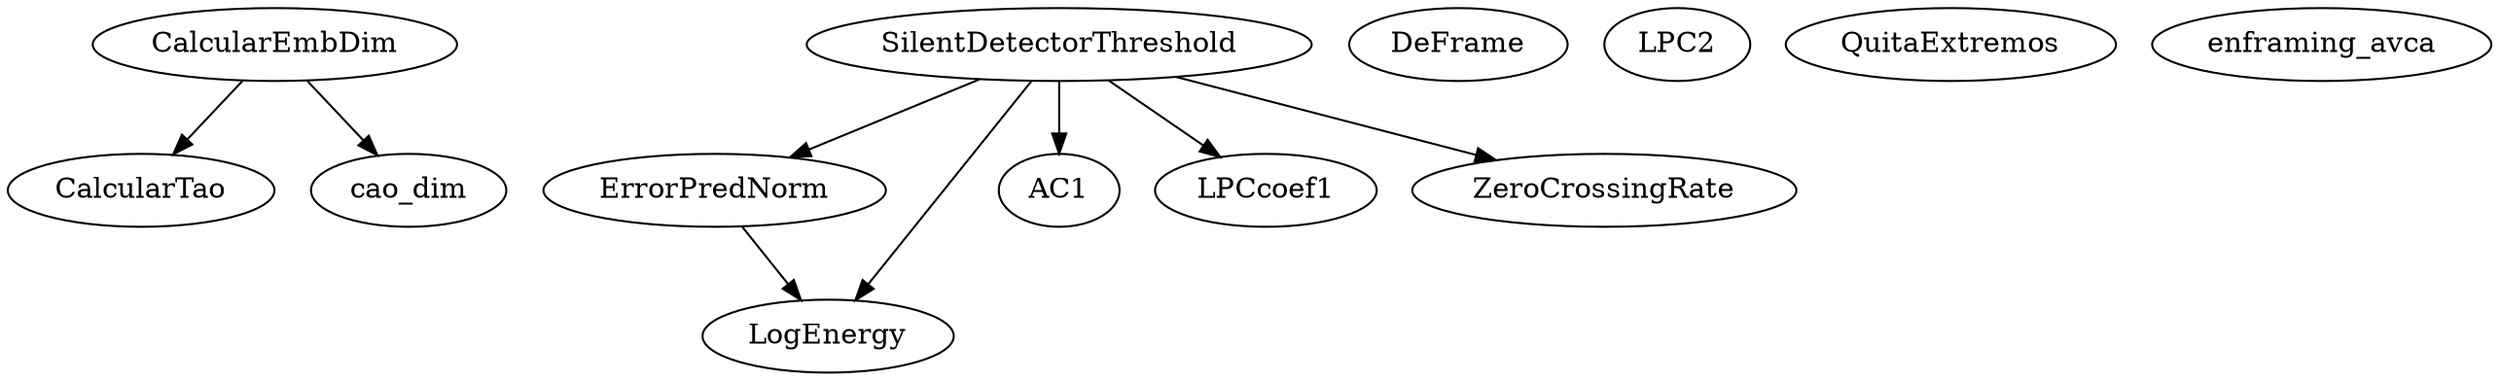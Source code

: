 /* Created by mdot for Matlab */
digraph m2html {
  CalcularEmbDim -> CalcularTao;
  CalcularEmbDim -> cao_dim;
  ErrorPredNorm -> LogEnergy;
  SilentDetectorThreshold -> AC1;
  SilentDetectorThreshold -> ErrorPredNorm;
  SilentDetectorThreshold -> LPCcoef1;
  SilentDetectorThreshold -> LogEnergy;
  SilentDetectorThreshold -> ZeroCrossingRate;

  AC1 [URL="AC1.html"];
  CalcularEmbDim [URL="CalcularEmbDim.html"];
  CalcularTao [URL="CalcularTao.html"];
  DeFrame [URL="DeFrame.html"];
  ErrorPredNorm [URL="ErrorPredNorm.html"];
  LPC2 [URL="LPC2.html"];
  LPCcoef1 [URL="LPCcoef1.html"];
  LogEnergy [URL="LogEnergy.html"];
  QuitaExtremos [URL="QuitaExtremos.html"];
  SilentDetectorThreshold [URL="SilentDetectorThreshold.html"];
  ZeroCrossingRate [URL="ZeroCrossingRate.html"];
  cao_dim [URL="cao_dim.html"];
  enframing_avca [URL="enframing_avca.html"];
}